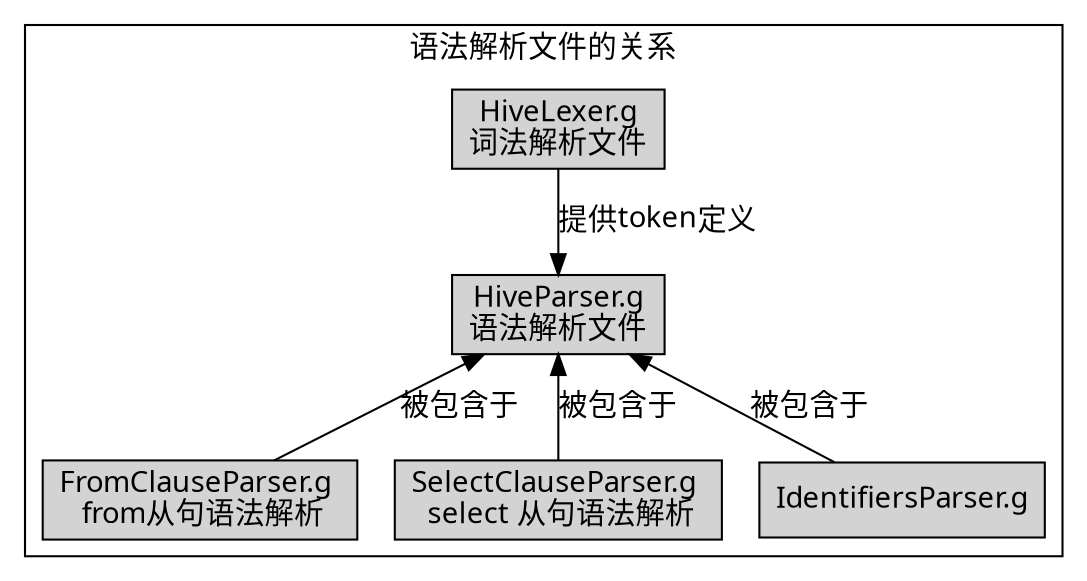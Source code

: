 digraph G {
node[fontname="FangSong"];
edge[fontname="FangSong"];
graph[fontname="FangSong"];


node [style = filled, color = black, shape = box, fillcolor = lightgrey ];
compound=true;
subgraph cluster_total{
label="语法解析文件的关系";

   lexer[label = "HiveLexer.g\n词法解析文件"];
   parser[label = "HiveParser.g\n语法解析文件"];
   a[label = "FromClauseParser.g \n from从句语法解析"];
   b[label = "SelectClauseParser.g \n select 从句语法解析"];
   c[label = "IdentifiersParser.g"];
   

   lexer->parser[label="提供token定义"];

   parser->{a,b,c}[dir=back,label="被包含于"];
    


}
}
